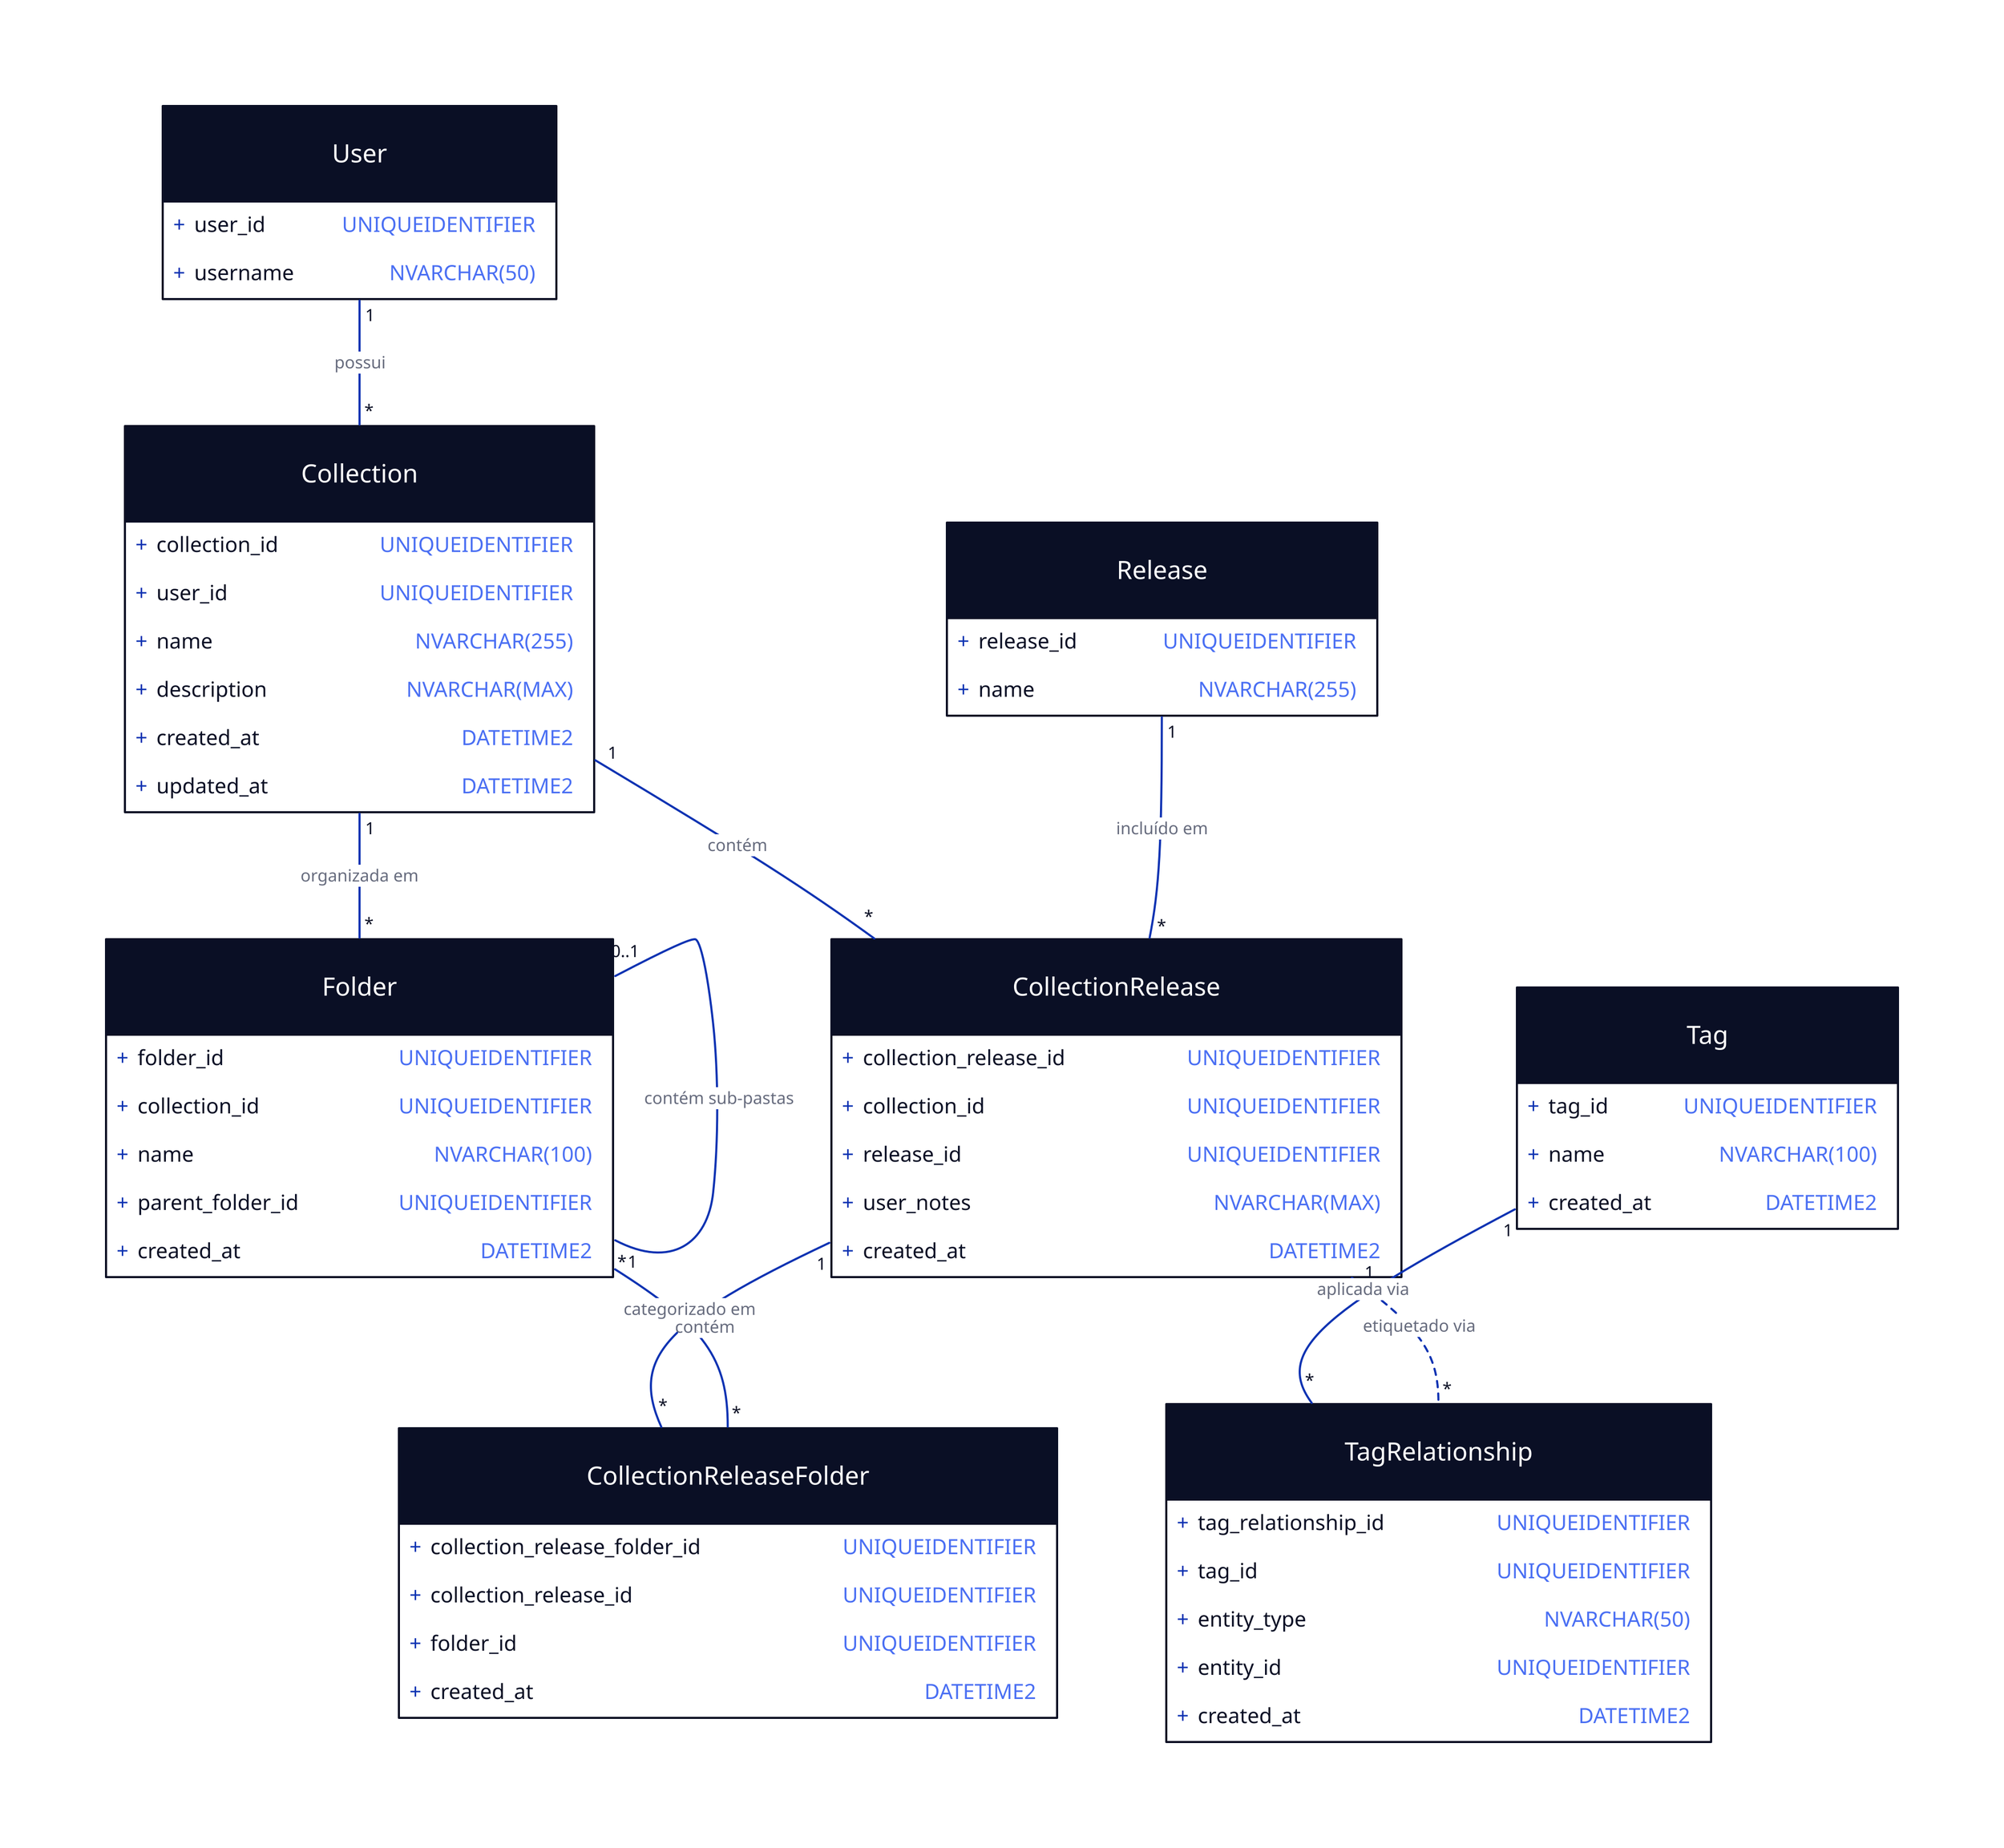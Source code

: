 Collection: {
  shape: class
  +collection_id: UNIQUEIDENTIFIER
  +user_id: UNIQUEIDENTIFIER
  +name: NVARCHAR(255)
  +description: NVARCHAR(MAX)
  +created_at: DATETIME2
  +updated_at: DATETIME2
}

CollectionRelease: {
  shape: class
  +collection_release_id: UNIQUEIDENTIFIER
  +collection_id: UNIQUEIDENTIFIER
  +release_id: UNIQUEIDENTIFIER
  +user_notes: NVARCHAR(MAX)
  +created_at: DATETIME2
}

Tag: {
  shape: class
  +tag_id: UNIQUEIDENTIFIER
  +name: NVARCHAR(100)
  +created_at: DATETIME2
}

TagRelationship: {
  shape: class
  +tag_relationship_id: UNIQUEIDENTIFIER
  +tag_id: UNIQUEIDENTIFIER
  +entity_type: NVARCHAR(50)
  +entity_id: UNIQUEIDENTIFIER
  +created_at: DATETIME2
}

Folder: {
  shape: class
  +folder_id: UNIQUEIDENTIFIER
  +collection_id: UNIQUEIDENTIFIER
  +name: NVARCHAR(100)
  +parent_folder_id: UNIQUEIDENTIFIER
  +created_at: DATETIME2
}

CollectionReleaseFolder: {
  shape: class
  +collection_release_folder_id: UNIQUEIDENTIFIER
  +collection_release_id: UNIQUEIDENTIFIER
  +folder_id: UNIQUEIDENTIFIER
  +created_at: DATETIME2
}

User: {
  shape: class
  +user_id: UNIQUEIDENTIFIER
  +username: NVARCHAR(50)
}

Release: {
  shape: class
  +release_id: UNIQUEIDENTIFIER
  +name: NVARCHAR(255)
}

User -- Collection: possui {
  source-arrowhead: 1
  target-arrowhead: *
}

Collection -- CollectionRelease: contém {
  source-arrowhead: 1
  target-arrowhead: *
}

Release -- CollectionRelease: incluído em {
  source-arrowhead: 1
  target-arrowhead: *
}

Tag -- TagRelationship: aplicada via {
  source-arrowhead: 1
  target-arrowhead: *
}

Collection -- Folder: organizada em {
  source-arrowhead: 1
  target-arrowhead: *
}

Folder -- Folder: contém sub-pastas {
  source-arrowhead: 0..1
  target-arrowhead: *
}

CollectionRelease -- CollectionReleaseFolder: categorizado em {
  source-arrowhead: 1
  target-arrowhead: *
}

Folder -- CollectionReleaseFolder: contém {
  source-arrowhead: 1
  target-arrowhead: *
}

CollectionRelease -- TagRelationship: etiquetado via {
  source-arrowhead: 1
  target-arrowhead: *
  style.stroke-dash: 3
}
